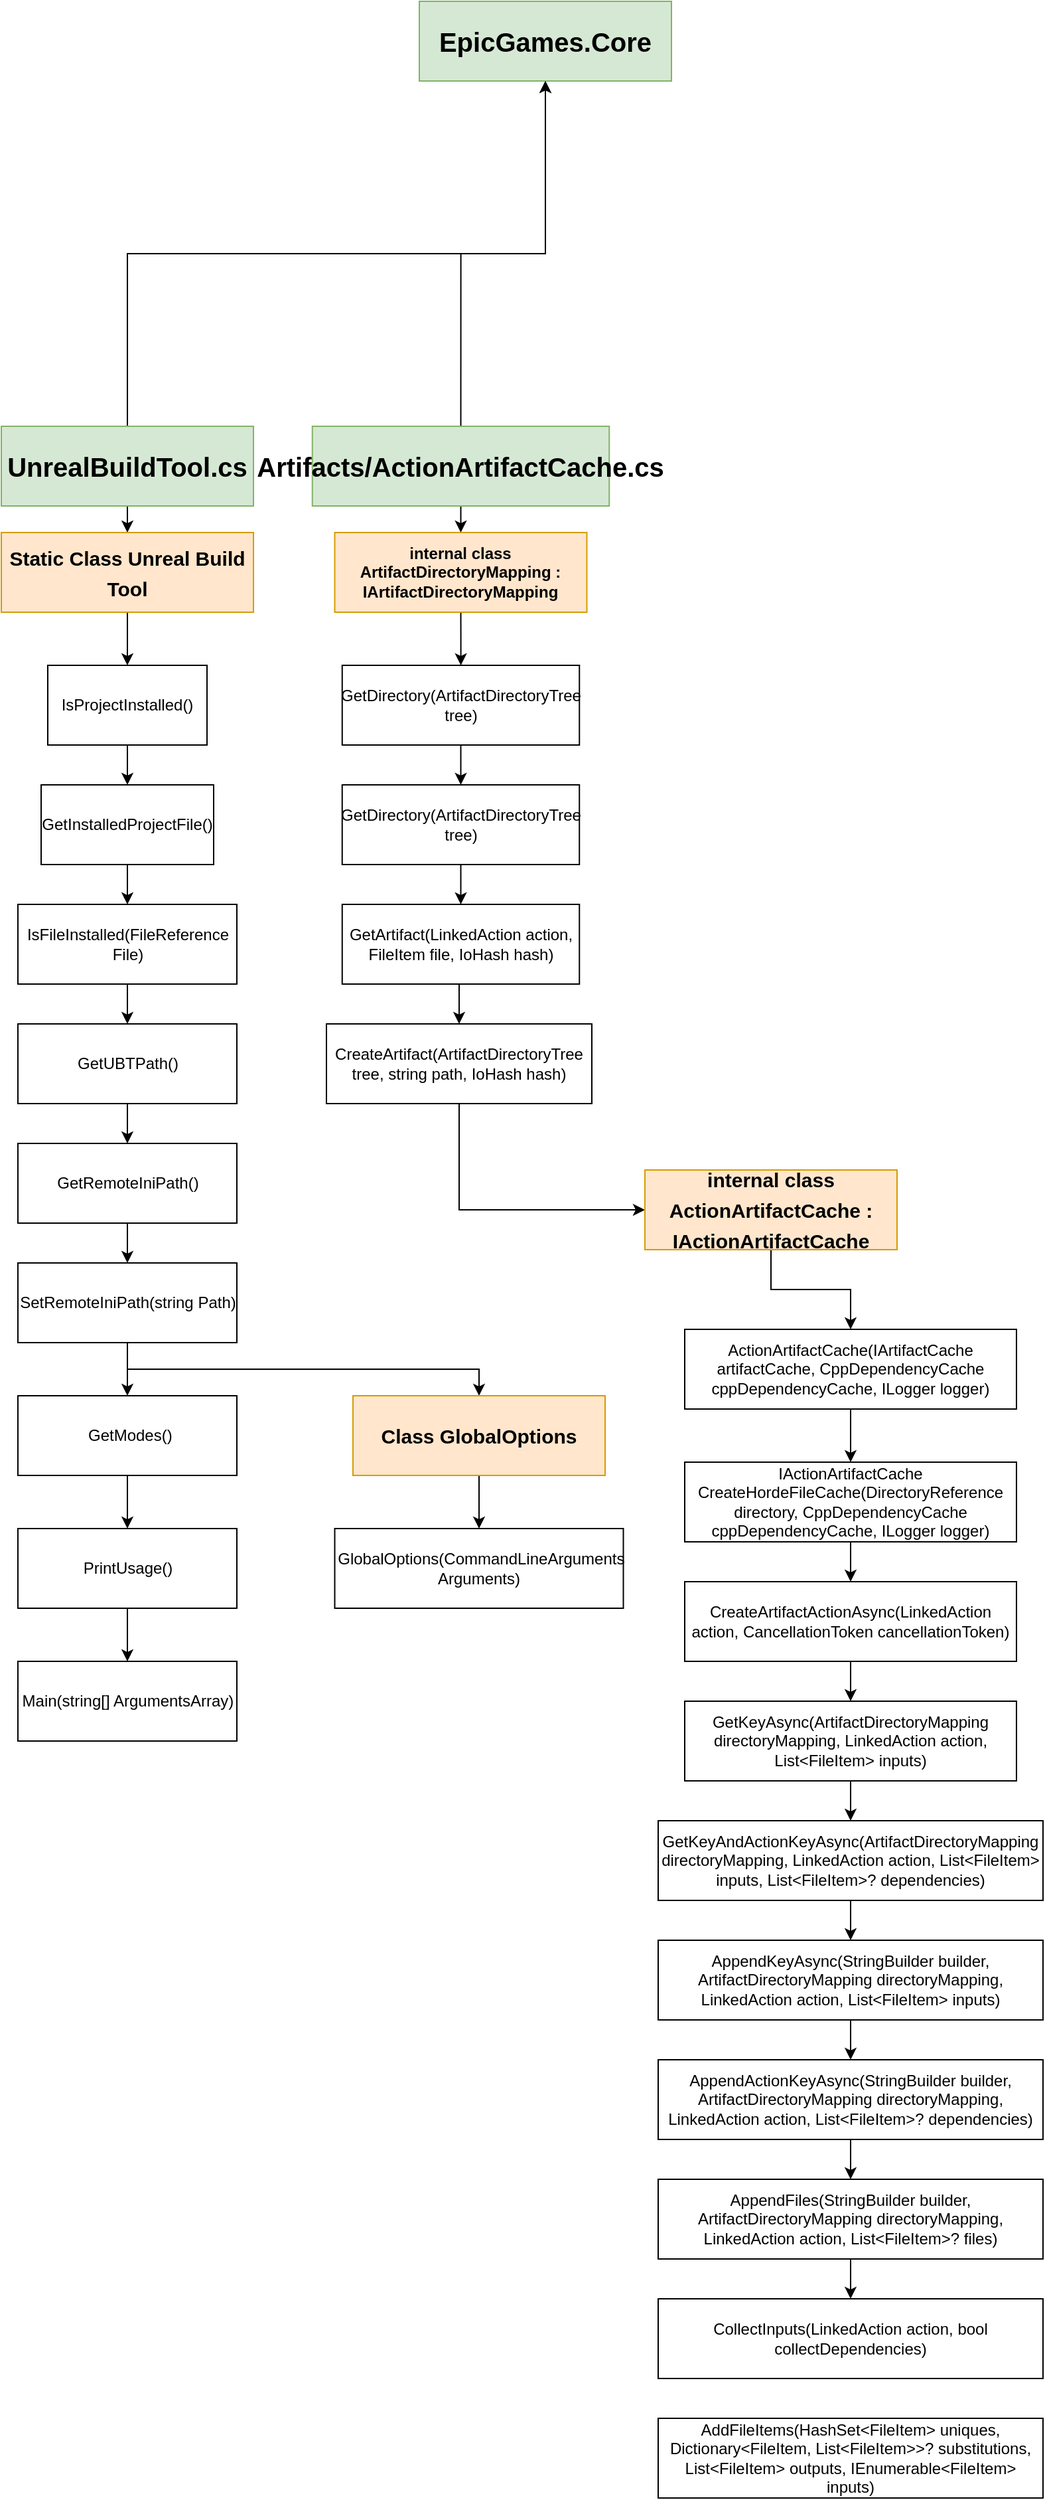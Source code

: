 <mxfile version="24.7.2" type="google">
  <diagram name="Page-1" id="mJF9gKbyyioo7xfs4061">
    <mxGraphModel grid="1" page="1" gridSize="10" guides="1" tooltips="1" connect="1" arrows="1" fold="1" pageScale="1" pageWidth="850" pageHeight="1100" math="0" shadow="0">
      <root>
        <mxCell id="0" />
        <mxCell id="1" parent="0" />
        <mxCell id="pl1uZvfNCRtDmqmGT4m3-6" style="edgeStyle=orthogonalEdgeStyle;rounded=0;orthogonalLoop=1;jettySize=auto;html=1;exitX=0.5;exitY=0;exitDx=0;exitDy=0;entryX=0.5;entryY=1;entryDx=0;entryDy=0;" edge="1" parent="1" source="pl1uZvfNCRtDmqmGT4m3-2" target="pl1uZvfNCRtDmqmGT4m3-4">
          <mxGeometry relative="1" as="geometry" />
        </mxCell>
        <mxCell id="pl1uZvfNCRtDmqmGT4m3-10" style="edgeStyle=orthogonalEdgeStyle;rounded=0;orthogonalLoop=1;jettySize=auto;html=1;exitX=0.5;exitY=1;exitDx=0;exitDy=0;entryX=0.5;entryY=0;entryDx=0;entryDy=0;" edge="1" parent="1" source="pl1uZvfNCRtDmqmGT4m3-2" target="pl1uZvfNCRtDmqmGT4m3-3">
          <mxGeometry relative="1" as="geometry" />
        </mxCell>
        <mxCell id="pl1uZvfNCRtDmqmGT4m3-2" value="&lt;font size=&quot;1&quot;&gt;&lt;b&gt;&lt;font style=&quot;font-size: 20px;&quot;&gt;UnrealBuildTool.cs&lt;br&gt;&lt;/font&gt;&lt;/b&gt;&lt;/font&gt;" style="rounded=0;whiteSpace=wrap;html=1;fillColor=#d5e8d4;strokeColor=#82b366;" vertex="1" parent="1">
          <mxGeometry x="-215" y="-240" width="190" height="60" as="geometry" />
        </mxCell>
        <mxCell id="pl1uZvfNCRtDmqmGT4m3-13" style="edgeStyle=orthogonalEdgeStyle;rounded=0;orthogonalLoop=1;jettySize=auto;html=1;exitX=0.5;exitY=1;exitDx=0;exitDy=0;entryX=0.5;entryY=0;entryDx=0;entryDy=0;" edge="1" parent="1" source="pl1uZvfNCRtDmqmGT4m3-3" target="pl1uZvfNCRtDmqmGT4m3-7">
          <mxGeometry relative="1" as="geometry" />
        </mxCell>
        <mxCell id="pl1uZvfNCRtDmqmGT4m3-3" value="&lt;font style=&quot;font-size: 19px;&quot;&gt;&lt;b style=&quot;font-size: 15px;&quot;&gt;&lt;font style=&quot;font-size: 15px;&quot;&gt;Static Class Unreal Build Tool&lt;br&gt;&lt;/font&gt;&lt;/b&gt;&lt;/font&gt;" style="rounded=0;whiteSpace=wrap;html=1;fillColor=#ffe6cc;strokeColor=#d79b00;" vertex="1" parent="1">
          <mxGeometry x="-215" y="-160" width="190" height="60" as="geometry" />
        </mxCell>
        <mxCell id="pl1uZvfNCRtDmqmGT4m3-4" value="&lt;font size=&quot;1&quot;&gt;&lt;b&gt;&lt;font style=&quot;font-size: 20px;&quot;&gt;EpicGames.Core&lt;/font&gt;&lt;/b&gt;&lt;/font&gt;" style="rounded=0;whiteSpace=wrap;html=1;fillColor=#d5e8d4;strokeColor=#82b366;" vertex="1" parent="1">
          <mxGeometry x="100" y="-560" width="190" height="60" as="geometry" />
        </mxCell>
        <mxCell id="pl1uZvfNCRtDmqmGT4m3-15" style="edgeStyle=orthogonalEdgeStyle;rounded=0;orthogonalLoop=1;jettySize=auto;html=1;exitX=0.5;exitY=1;exitDx=0;exitDy=0;entryX=0.5;entryY=0;entryDx=0;entryDy=0;" edge="1" parent="1" source="pl1uZvfNCRtDmqmGT4m3-7" target="pl1uZvfNCRtDmqmGT4m3-14">
          <mxGeometry relative="1" as="geometry" />
        </mxCell>
        <mxCell id="pl1uZvfNCRtDmqmGT4m3-7" value="IsProjectInstalled()" style="rounded=0;whiteSpace=wrap;html=1;" vertex="1" parent="1">
          <mxGeometry x="-180" y="-60" width="120" height="60" as="geometry" />
        </mxCell>
        <mxCell id="pl1uZvfNCRtDmqmGT4m3-17" style="edgeStyle=orthogonalEdgeStyle;rounded=0;orthogonalLoop=1;jettySize=auto;html=1;exitX=0.5;exitY=1;exitDx=0;exitDy=0;entryX=0.5;entryY=0;entryDx=0;entryDy=0;" edge="1" parent="1" source="pl1uZvfNCRtDmqmGT4m3-14" target="pl1uZvfNCRtDmqmGT4m3-16">
          <mxGeometry relative="1" as="geometry" />
        </mxCell>
        <mxCell id="pl1uZvfNCRtDmqmGT4m3-14" value="GetInstalledProjectFile()" style="rounded=0;whiteSpace=wrap;html=1;" vertex="1" parent="1">
          <mxGeometry x="-185" y="30" width="130" height="60" as="geometry" />
        </mxCell>
        <mxCell id="pl1uZvfNCRtDmqmGT4m3-19" style="edgeStyle=orthogonalEdgeStyle;rounded=0;orthogonalLoop=1;jettySize=auto;html=1;exitX=0.5;exitY=1;exitDx=0;exitDy=0;entryX=0.5;entryY=0;entryDx=0;entryDy=0;" edge="1" parent="1" source="pl1uZvfNCRtDmqmGT4m3-16" target="pl1uZvfNCRtDmqmGT4m3-18">
          <mxGeometry relative="1" as="geometry" />
        </mxCell>
        <mxCell id="pl1uZvfNCRtDmqmGT4m3-16" value="IsFileInstalled(FileReference File)" style="rounded=0;whiteSpace=wrap;html=1;" vertex="1" parent="1">
          <mxGeometry x="-202.5" y="120" width="165" height="60" as="geometry" />
        </mxCell>
        <mxCell id="pl1uZvfNCRtDmqmGT4m3-21" style="edgeStyle=orthogonalEdgeStyle;rounded=0;orthogonalLoop=1;jettySize=auto;html=1;exitX=0.5;exitY=1;exitDx=0;exitDy=0;" edge="1" parent="1" source="pl1uZvfNCRtDmqmGT4m3-18" target="pl1uZvfNCRtDmqmGT4m3-20">
          <mxGeometry relative="1" as="geometry" />
        </mxCell>
        <mxCell id="pl1uZvfNCRtDmqmGT4m3-18" value="GetUBTPath()" style="rounded=0;whiteSpace=wrap;html=1;" vertex="1" parent="1">
          <mxGeometry x="-202.5" y="210" width="165" height="60" as="geometry" />
        </mxCell>
        <mxCell id="pl1uZvfNCRtDmqmGT4m3-23" style="edgeStyle=orthogonalEdgeStyle;rounded=0;orthogonalLoop=1;jettySize=auto;html=1;exitX=0.5;exitY=1;exitDx=0;exitDy=0;" edge="1" parent="1" source="pl1uZvfNCRtDmqmGT4m3-20" target="pl1uZvfNCRtDmqmGT4m3-22">
          <mxGeometry relative="1" as="geometry" />
        </mxCell>
        <mxCell id="pl1uZvfNCRtDmqmGT4m3-20" value="GetRemoteIniPath()" style="rounded=0;whiteSpace=wrap;html=1;" vertex="1" parent="1">
          <mxGeometry x="-202.5" y="300" width="165" height="60" as="geometry" />
        </mxCell>
        <mxCell id="pl1uZvfNCRtDmqmGT4m3-26" style="edgeStyle=orthogonalEdgeStyle;rounded=0;orthogonalLoop=1;jettySize=auto;html=1;exitX=0.5;exitY=1;exitDx=0;exitDy=0;entryX=0.5;entryY=0;entryDx=0;entryDy=0;" edge="1" parent="1" source="pl1uZvfNCRtDmqmGT4m3-22" target="pl1uZvfNCRtDmqmGT4m3-25">
          <mxGeometry relative="1" as="geometry" />
        </mxCell>
        <mxCell id="pl1uZvfNCRtDmqmGT4m3-27" style="edgeStyle=orthogonalEdgeStyle;rounded=0;orthogonalLoop=1;jettySize=auto;html=1;exitX=0.5;exitY=1;exitDx=0;exitDy=0;" edge="1" parent="1" source="pl1uZvfNCRtDmqmGT4m3-22" target="pl1uZvfNCRtDmqmGT4m3-24">
          <mxGeometry relative="1" as="geometry" />
        </mxCell>
        <mxCell id="pl1uZvfNCRtDmqmGT4m3-22" value="SetRemoteIniPath(string Path)" style="rounded=0;whiteSpace=wrap;html=1;" vertex="1" parent="1">
          <mxGeometry x="-202.5" y="390" width="165" height="60" as="geometry" />
        </mxCell>
        <mxCell id="pl1uZvfNCRtDmqmGT4m3-29" style="edgeStyle=orthogonalEdgeStyle;rounded=0;orthogonalLoop=1;jettySize=auto;html=1;exitX=0.5;exitY=1;exitDx=0;exitDy=0;entryX=0.5;entryY=0;entryDx=0;entryDy=0;" edge="1" parent="1" source="pl1uZvfNCRtDmqmGT4m3-24" target="pl1uZvfNCRtDmqmGT4m3-28">
          <mxGeometry relative="1" as="geometry" />
        </mxCell>
        <mxCell id="pl1uZvfNCRtDmqmGT4m3-24" value="&amp;nbsp;GetModes()" style="rounded=0;whiteSpace=wrap;html=1;" vertex="1" parent="1">
          <mxGeometry x="-202.5" y="490" width="165" height="60" as="geometry" />
        </mxCell>
        <mxCell id="pl1uZvfNCRtDmqmGT4m3-33" style="edgeStyle=orthogonalEdgeStyle;rounded=0;orthogonalLoop=1;jettySize=auto;html=1;exitX=0.5;exitY=1;exitDx=0;exitDy=0;entryX=0.5;entryY=0;entryDx=0;entryDy=0;" edge="1" parent="1" source="pl1uZvfNCRtDmqmGT4m3-25" target="pl1uZvfNCRtDmqmGT4m3-32">
          <mxGeometry relative="1" as="geometry" />
        </mxCell>
        <mxCell id="pl1uZvfNCRtDmqmGT4m3-25" value="&lt;font style=&quot;font-size: 19px;&quot;&gt;&lt;b style=&quot;font-size: 15px;&quot;&gt;&lt;font style=&quot;font-size: 15px;&quot;&gt;Class GlobalOptions&lt;br&gt;&lt;/font&gt;&lt;/b&gt;&lt;/font&gt;" style="rounded=0;whiteSpace=wrap;html=1;fillColor=#ffe6cc;strokeColor=#d79b00;" vertex="1" parent="1">
          <mxGeometry x="50" y="490" width="190" height="60" as="geometry" />
        </mxCell>
        <mxCell id="pl1uZvfNCRtDmqmGT4m3-31" style="edgeStyle=orthogonalEdgeStyle;rounded=0;orthogonalLoop=1;jettySize=auto;html=1;exitX=0.5;exitY=1;exitDx=0;exitDy=0;entryX=0.5;entryY=0;entryDx=0;entryDy=0;" edge="1" parent="1" source="pl1uZvfNCRtDmqmGT4m3-28" target="pl1uZvfNCRtDmqmGT4m3-30">
          <mxGeometry relative="1" as="geometry" />
        </mxCell>
        <mxCell id="pl1uZvfNCRtDmqmGT4m3-28" value="PrintUsage()" style="rounded=0;whiteSpace=wrap;html=1;" vertex="1" parent="1">
          <mxGeometry x="-202.5" y="590" width="165" height="60" as="geometry" />
        </mxCell>
        <mxCell id="pl1uZvfNCRtDmqmGT4m3-30" value="Main(string[] ArgumentsArray)" style="rounded=0;whiteSpace=wrap;html=1;" vertex="1" parent="1">
          <mxGeometry x="-202.5" y="690" width="165" height="60" as="geometry" />
        </mxCell>
        <mxCell id="pl1uZvfNCRtDmqmGT4m3-32" value="&amp;nbsp;GlobalOptions(CommandLineArguments Arguments)" style="rounded=0;whiteSpace=wrap;html=1;" vertex="1" parent="1">
          <mxGeometry x="36.25" y="590" width="217.5" height="60" as="geometry" />
        </mxCell>
        <mxCell id="pl1uZvfNCRtDmqmGT4m3-37" style="edgeStyle=orthogonalEdgeStyle;rounded=0;orthogonalLoop=1;jettySize=auto;html=1;exitX=0.5;exitY=1;exitDx=0;exitDy=0;entryX=0.5;entryY=0;entryDx=0;entryDy=0;" edge="1" parent="1" source="pl1uZvfNCRtDmqmGT4m3-34" target="pl1uZvfNCRtDmqmGT4m3-35">
          <mxGeometry relative="1" as="geometry" />
        </mxCell>
        <mxCell id="pl1uZvfNCRtDmqmGT4m3-39" style="edgeStyle=orthogonalEdgeStyle;rounded=0;orthogonalLoop=1;jettySize=auto;html=1;exitX=0.5;exitY=0;exitDx=0;exitDy=0;entryX=0.5;entryY=1;entryDx=0;entryDy=0;" edge="1" parent="1" source="pl1uZvfNCRtDmqmGT4m3-34" target="pl1uZvfNCRtDmqmGT4m3-4">
          <mxGeometry relative="1" as="geometry" />
        </mxCell>
        <mxCell id="pl1uZvfNCRtDmqmGT4m3-34" value="&lt;font size=&quot;1&quot;&gt;&lt;b&gt;&lt;font style=&quot;font-size: 20px;&quot;&gt;Artifacts/ActionArtifactCache.cs&lt;br&gt;&lt;/font&gt;&lt;/b&gt;&lt;/font&gt;" style="rounded=0;whiteSpace=wrap;html=1;fillColor=#d5e8d4;strokeColor=#82b366;" vertex="1" parent="1">
          <mxGeometry x="19.38" y="-240" width="223.75" height="60" as="geometry" />
        </mxCell>
        <mxCell id="pl1uZvfNCRtDmqmGT4m3-38" style="edgeStyle=orthogonalEdgeStyle;rounded=0;orthogonalLoop=1;jettySize=auto;html=1;exitX=0.5;exitY=1;exitDx=0;exitDy=0;" edge="1" parent="1" source="pl1uZvfNCRtDmqmGT4m3-35" target="pl1uZvfNCRtDmqmGT4m3-36">
          <mxGeometry relative="1" as="geometry" />
        </mxCell>
        <mxCell id="pl1uZvfNCRtDmqmGT4m3-35" value="&lt;b&gt;internal class ArtifactDirectoryMapping : IArtifactDirectoryMapping&lt;/b&gt;" style="rounded=0;whiteSpace=wrap;html=1;fillColor=#ffe6cc;strokeColor=#d79b00;" vertex="1" parent="1">
          <mxGeometry x="36.25" y="-160" width="190" height="60" as="geometry" />
        </mxCell>
        <mxCell id="pl1uZvfNCRtDmqmGT4m3-41" style="edgeStyle=orthogonalEdgeStyle;rounded=0;orthogonalLoop=1;jettySize=auto;html=1;exitX=0.5;exitY=1;exitDx=0;exitDy=0;entryX=0.5;entryY=0;entryDx=0;entryDy=0;" edge="1" parent="1" source="pl1uZvfNCRtDmqmGT4m3-36" target="pl1uZvfNCRtDmqmGT4m3-40">
          <mxGeometry relative="1" as="geometry" />
        </mxCell>
        <mxCell id="pl1uZvfNCRtDmqmGT4m3-36" value="GetDirectory(ArtifactDirectoryTree tree)" style="rounded=0;whiteSpace=wrap;html=1;" vertex="1" parent="1">
          <mxGeometry x="41.88" y="-60" width="178.75" height="60" as="geometry" />
        </mxCell>
        <mxCell id="pl1uZvfNCRtDmqmGT4m3-43" style="edgeStyle=orthogonalEdgeStyle;rounded=0;orthogonalLoop=1;jettySize=auto;html=1;exitX=0.5;exitY=1;exitDx=0;exitDy=0;entryX=0.5;entryY=0;entryDx=0;entryDy=0;" edge="1" parent="1" source="pl1uZvfNCRtDmqmGT4m3-40" target="pl1uZvfNCRtDmqmGT4m3-42">
          <mxGeometry relative="1" as="geometry" />
        </mxCell>
        <mxCell id="pl1uZvfNCRtDmqmGT4m3-40" value="GetDirectory(ArtifactDirectoryTree tree)" style="rounded=0;whiteSpace=wrap;html=1;" vertex="1" parent="1">
          <mxGeometry x="41.87" y="30" width="178.75" height="60" as="geometry" />
        </mxCell>
        <mxCell id="pl1uZvfNCRtDmqmGT4m3-45" style="edgeStyle=orthogonalEdgeStyle;rounded=0;orthogonalLoop=1;jettySize=auto;html=1;exitX=0.5;exitY=1;exitDx=0;exitDy=0;entryX=0.5;entryY=0;entryDx=0;entryDy=0;" edge="1" parent="1" source="pl1uZvfNCRtDmqmGT4m3-42" target="pl1uZvfNCRtDmqmGT4m3-44">
          <mxGeometry relative="1" as="geometry" />
        </mxCell>
        <mxCell id="pl1uZvfNCRtDmqmGT4m3-42" value="GetArtifact(LinkedAction action, FileItem file, IoHash hash)" style="rounded=0;whiteSpace=wrap;html=1;" vertex="1" parent="1">
          <mxGeometry x="41.88" y="120" width="178.75" height="60" as="geometry" />
        </mxCell>
        <mxCell id="pl1uZvfNCRtDmqmGT4m3-47" style="edgeStyle=orthogonalEdgeStyle;rounded=0;orthogonalLoop=1;jettySize=auto;html=1;exitX=0.5;exitY=1;exitDx=0;exitDy=0;entryX=0;entryY=0.5;entryDx=0;entryDy=0;" edge="1" parent="1" source="pl1uZvfNCRtDmqmGT4m3-44" target="pl1uZvfNCRtDmqmGT4m3-46">
          <mxGeometry relative="1" as="geometry" />
        </mxCell>
        <mxCell id="pl1uZvfNCRtDmqmGT4m3-44" value="CreateArtifact(ArtifactDirectoryTree tree, string path, IoHash hash)" style="rounded=0;whiteSpace=wrap;html=1;" vertex="1" parent="1">
          <mxGeometry x="30" y="210" width="200" height="60" as="geometry" />
        </mxCell>
        <mxCell id="pl1uZvfNCRtDmqmGT4m3-49" style="edgeStyle=orthogonalEdgeStyle;rounded=0;orthogonalLoop=1;jettySize=auto;html=1;exitX=0.5;exitY=1;exitDx=0;exitDy=0;entryX=0.5;entryY=0;entryDx=0;entryDy=0;" edge="1" parent="1" source="pl1uZvfNCRtDmqmGT4m3-46" target="pl1uZvfNCRtDmqmGT4m3-48">
          <mxGeometry relative="1" as="geometry" />
        </mxCell>
        <mxCell id="pl1uZvfNCRtDmqmGT4m3-46" value="&lt;font style=&quot;font-size: 19px;&quot;&gt;&lt;b style=&quot;font-size: 15px;&quot;&gt;&lt;font style=&quot;font-size: 15px;&quot;&gt;internal class ActionArtifactCache : IActionArtifactCache&lt;br&gt;&lt;/font&gt;&lt;/b&gt;&lt;/font&gt;" style="rounded=0;whiteSpace=wrap;html=1;fillColor=#ffe6cc;strokeColor=#d79b00;" vertex="1" parent="1">
          <mxGeometry x="270" y="320" width="190" height="60" as="geometry" />
        </mxCell>
        <mxCell id="pl1uZvfNCRtDmqmGT4m3-51" style="edgeStyle=orthogonalEdgeStyle;rounded=0;orthogonalLoop=1;jettySize=auto;html=1;exitX=0.5;exitY=1;exitDx=0;exitDy=0;entryX=0.5;entryY=0;entryDx=0;entryDy=0;" edge="1" parent="1" source="pl1uZvfNCRtDmqmGT4m3-48" target="pl1uZvfNCRtDmqmGT4m3-50">
          <mxGeometry relative="1" as="geometry" />
        </mxCell>
        <mxCell id="pl1uZvfNCRtDmqmGT4m3-48" value="ActionArtifactCache(IArtifactCache artifactCache, CppDependencyCache cppDependencyCache, ILogger logger)" style="rounded=0;whiteSpace=wrap;html=1;" vertex="1" parent="1">
          <mxGeometry x="300" y="440" width="250" height="60" as="geometry" />
        </mxCell>
        <mxCell id="pl1uZvfNCRtDmqmGT4m3-53" style="edgeStyle=orthogonalEdgeStyle;rounded=0;orthogonalLoop=1;jettySize=auto;html=1;exitX=0.5;exitY=1;exitDx=0;exitDy=0;entryX=0.5;entryY=0;entryDx=0;entryDy=0;" edge="1" parent="1" source="pl1uZvfNCRtDmqmGT4m3-50" target="pl1uZvfNCRtDmqmGT4m3-52">
          <mxGeometry relative="1" as="geometry" />
        </mxCell>
        <mxCell id="pl1uZvfNCRtDmqmGT4m3-50" value="IActionArtifactCache CreateHordeFileCache(DirectoryReference directory, CppDependencyCache cppDependencyCache, ILogger logger)" style="rounded=0;whiteSpace=wrap;html=1;" vertex="1" parent="1">
          <mxGeometry x="300" y="540" width="250" height="60" as="geometry" />
        </mxCell>
        <mxCell id="pl1uZvfNCRtDmqmGT4m3-55" style="edgeStyle=orthogonalEdgeStyle;rounded=0;orthogonalLoop=1;jettySize=auto;html=1;exitX=0.5;exitY=1;exitDx=0;exitDy=0;" edge="1" parent="1" source="pl1uZvfNCRtDmqmGT4m3-52" target="pl1uZvfNCRtDmqmGT4m3-54">
          <mxGeometry relative="1" as="geometry" />
        </mxCell>
        <mxCell id="pl1uZvfNCRtDmqmGT4m3-52" value="CreateArtifactActionAsync(LinkedAction action, CancellationToken cancellationToken)" style="rounded=0;whiteSpace=wrap;html=1;" vertex="1" parent="1">
          <mxGeometry x="300" y="630" width="250" height="60" as="geometry" />
        </mxCell>
        <mxCell id="pl1uZvfNCRtDmqmGT4m3-57" style="edgeStyle=orthogonalEdgeStyle;rounded=0;orthogonalLoop=1;jettySize=auto;html=1;exitX=0.5;exitY=1;exitDx=0;exitDy=0;entryX=0.5;entryY=0;entryDx=0;entryDy=0;" edge="1" parent="1" source="pl1uZvfNCRtDmqmGT4m3-54" target="pl1uZvfNCRtDmqmGT4m3-56">
          <mxGeometry relative="1" as="geometry" />
        </mxCell>
        <mxCell id="pl1uZvfNCRtDmqmGT4m3-54" value="GetKeyAsync(ArtifactDirectoryMapping directoryMapping, LinkedAction action, List&amp;lt;FileItem&amp;gt; inputs)" style="rounded=0;whiteSpace=wrap;html=1;" vertex="1" parent="1">
          <mxGeometry x="300" y="720" width="250" height="60" as="geometry" />
        </mxCell>
        <mxCell id="pl1uZvfNCRtDmqmGT4m3-59" style="edgeStyle=orthogonalEdgeStyle;rounded=0;orthogonalLoop=1;jettySize=auto;html=1;exitX=0.5;exitY=1;exitDx=0;exitDy=0;entryX=0.5;entryY=0;entryDx=0;entryDy=0;" edge="1" parent="1" source="pl1uZvfNCRtDmqmGT4m3-56" target="pl1uZvfNCRtDmqmGT4m3-58">
          <mxGeometry relative="1" as="geometry" />
        </mxCell>
        <mxCell id="pl1uZvfNCRtDmqmGT4m3-56" value="GetKeyAndActionKeyAsync(ArtifactDirectoryMapping directoryMapping, LinkedAction action, List&amp;lt;FileItem&amp;gt; inputs, List&amp;lt;FileItem&amp;gt;? dependencies)" style="rounded=0;whiteSpace=wrap;html=1;" vertex="1" parent="1">
          <mxGeometry x="280" y="810" width="290" height="60" as="geometry" />
        </mxCell>
        <mxCell id="pl1uZvfNCRtDmqmGT4m3-61" style="edgeStyle=orthogonalEdgeStyle;rounded=0;orthogonalLoop=1;jettySize=auto;html=1;exitX=0.5;exitY=1;exitDx=0;exitDy=0;entryX=0.5;entryY=0;entryDx=0;entryDy=0;" edge="1" parent="1" source="pl1uZvfNCRtDmqmGT4m3-58" target="pl1uZvfNCRtDmqmGT4m3-60">
          <mxGeometry relative="1" as="geometry" />
        </mxCell>
        <mxCell id="pl1uZvfNCRtDmqmGT4m3-58" value="AppendKeyAsync(StringBuilder builder, ArtifactDirectoryMapping directoryMapping, LinkedAction action, List&amp;lt;FileItem&amp;gt; inputs)" style="rounded=0;whiteSpace=wrap;html=1;" vertex="1" parent="1">
          <mxGeometry x="280" y="900" width="290" height="60" as="geometry" />
        </mxCell>
        <mxCell id="pl1uZvfNCRtDmqmGT4m3-63" style="edgeStyle=orthogonalEdgeStyle;rounded=0;orthogonalLoop=1;jettySize=auto;html=1;exitX=0.5;exitY=1;exitDx=0;exitDy=0;entryX=0.5;entryY=0;entryDx=0;entryDy=0;" edge="1" parent="1" source="pl1uZvfNCRtDmqmGT4m3-60" target="pl1uZvfNCRtDmqmGT4m3-62">
          <mxGeometry relative="1" as="geometry" />
        </mxCell>
        <mxCell id="pl1uZvfNCRtDmqmGT4m3-60" value="AppendActionKeyAsync(StringBuilder builder, ArtifactDirectoryMapping directoryMapping, LinkedAction action, List&amp;lt;FileItem&amp;gt;? dependencies)" style="rounded=0;whiteSpace=wrap;html=1;" vertex="1" parent="1">
          <mxGeometry x="280" y="990" width="290" height="60" as="geometry" />
        </mxCell>
        <mxCell id="pl1uZvfNCRtDmqmGT4m3-65" style="edgeStyle=orthogonalEdgeStyle;rounded=0;orthogonalLoop=1;jettySize=auto;html=1;exitX=0.5;exitY=1;exitDx=0;exitDy=0;entryX=0.5;entryY=0;entryDx=0;entryDy=0;" edge="1" parent="1" source="pl1uZvfNCRtDmqmGT4m3-62" target="pl1uZvfNCRtDmqmGT4m3-64">
          <mxGeometry relative="1" as="geometry" />
        </mxCell>
        <mxCell id="pl1uZvfNCRtDmqmGT4m3-62" value="AppendFiles(StringBuilder builder, ArtifactDirectoryMapping directoryMapping, LinkedAction action, List&amp;lt;FileItem&amp;gt;? files)" style="rounded=0;whiteSpace=wrap;html=1;" vertex="1" parent="1">
          <mxGeometry x="280" y="1080" width="290" height="60" as="geometry" />
        </mxCell>
        <mxCell id="pl1uZvfNCRtDmqmGT4m3-64" value="CollectInputs(LinkedAction action, bool collectDependencies)" style="rounded=0;whiteSpace=wrap;html=1;" vertex="1" parent="1">
          <mxGeometry x="280" y="1170" width="290" height="60" as="geometry" />
        </mxCell>
        <mxCell id="pl1uZvfNCRtDmqmGT4m3-66" value="AddFileItems(HashSet&amp;lt;FileItem&amp;gt; uniques, Dictionary&amp;lt;FileItem, List&amp;lt;FileItem&amp;gt;&amp;gt;? substitutions, List&amp;lt;FileItem&amp;gt; outputs, IEnumerable&amp;lt;FileItem&amp;gt; inputs)" style="rounded=0;whiteSpace=wrap;html=1;" vertex="1" parent="1">
          <mxGeometry x="280" y="1260" width="290" height="60" as="geometry" />
        </mxCell>
      </root>
    </mxGraphModel>
  </diagram>
</mxfile>
